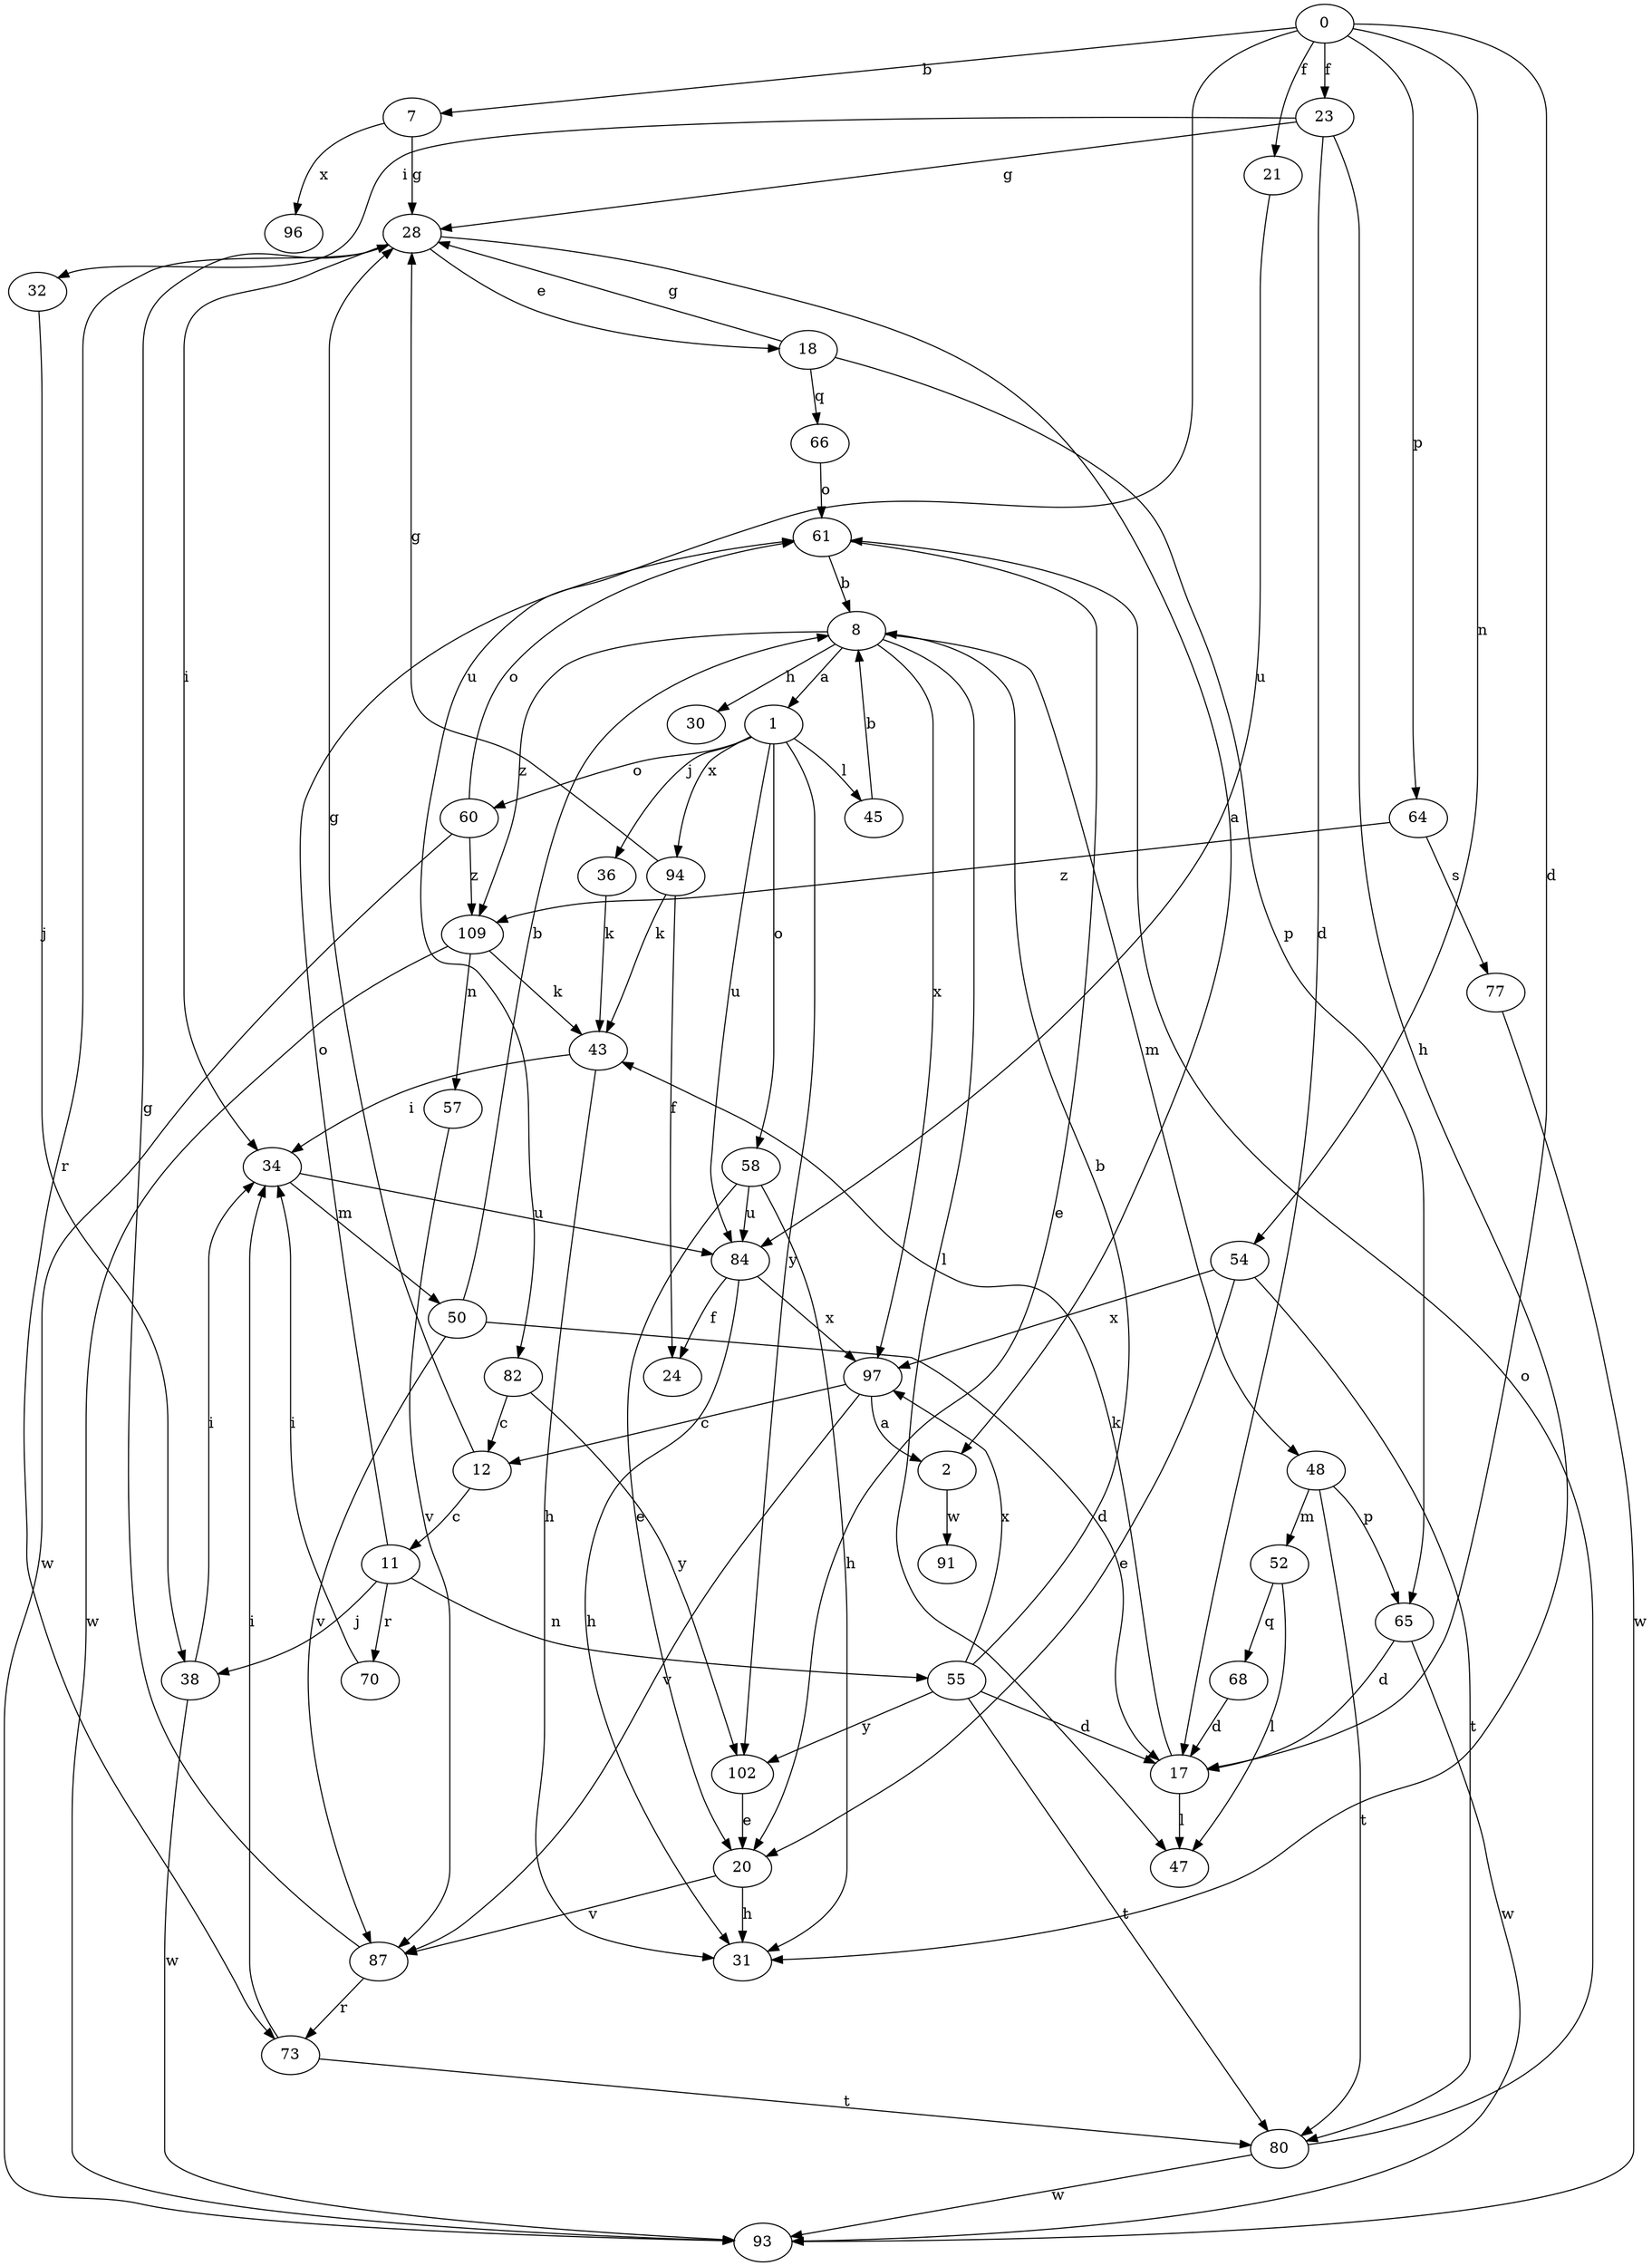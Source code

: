 strict digraph  {
0;
1;
2;
7;
8;
11;
12;
17;
18;
20;
21;
23;
24;
28;
30;
31;
32;
34;
36;
38;
43;
45;
47;
48;
50;
52;
54;
55;
57;
58;
60;
61;
64;
65;
66;
68;
70;
73;
77;
80;
82;
84;
87;
91;
93;
94;
96;
97;
102;
109;
0 -> 7  [label=b];
0 -> 17  [label=d];
0 -> 21  [label=f];
0 -> 23  [label=f];
0 -> 54  [label=n];
0 -> 64  [label=p];
0 -> 82  [label=u];
1 -> 36  [label=j];
1 -> 45  [label=l];
1 -> 58  [label=o];
1 -> 60  [label=o];
1 -> 84  [label=u];
1 -> 94  [label=x];
1 -> 102  [label=y];
2 -> 91  [label=w];
7 -> 28  [label=g];
7 -> 96  [label=x];
8 -> 1  [label=a];
8 -> 30  [label=h];
8 -> 47  [label=l];
8 -> 48  [label=m];
8 -> 97  [label=x];
8 -> 109  [label=z];
11 -> 38  [label=j];
11 -> 55  [label=n];
11 -> 61  [label=o];
11 -> 70  [label=r];
12 -> 11  [label=c];
12 -> 28  [label=g];
17 -> 43  [label=k];
17 -> 47  [label=l];
18 -> 28  [label=g];
18 -> 65  [label=p];
18 -> 66  [label=q];
20 -> 31  [label=h];
20 -> 87  [label=v];
21 -> 84  [label=u];
23 -> 17  [label=d];
23 -> 28  [label=g];
23 -> 31  [label=h];
23 -> 32  [label=i];
28 -> 2  [label=a];
28 -> 18  [label=e];
28 -> 34  [label=i];
28 -> 73  [label=r];
32 -> 38  [label=j];
34 -> 50  [label=m];
34 -> 84  [label=u];
36 -> 43  [label=k];
38 -> 34  [label=i];
38 -> 93  [label=w];
43 -> 31  [label=h];
43 -> 34  [label=i];
45 -> 8  [label=b];
48 -> 52  [label=m];
48 -> 65  [label=p];
48 -> 80  [label=t];
50 -> 8  [label=b];
50 -> 17  [label=d];
50 -> 87  [label=v];
52 -> 47  [label=l];
52 -> 68  [label=q];
54 -> 20  [label=e];
54 -> 80  [label=t];
54 -> 97  [label=x];
55 -> 8  [label=b];
55 -> 17  [label=d];
55 -> 80  [label=t];
55 -> 97  [label=x];
55 -> 102  [label=y];
57 -> 87  [label=v];
58 -> 20  [label=e];
58 -> 31  [label=h];
58 -> 84  [label=u];
60 -> 61  [label=o];
60 -> 93  [label=w];
60 -> 109  [label=z];
61 -> 8  [label=b];
61 -> 20  [label=e];
64 -> 77  [label=s];
64 -> 109  [label=z];
65 -> 17  [label=d];
65 -> 93  [label=w];
66 -> 61  [label=o];
68 -> 17  [label=d];
70 -> 34  [label=i];
73 -> 34  [label=i];
73 -> 80  [label=t];
77 -> 93  [label=w];
80 -> 61  [label=o];
80 -> 93  [label=w];
82 -> 12  [label=c];
82 -> 102  [label=y];
84 -> 24  [label=f];
84 -> 31  [label=h];
84 -> 97  [label=x];
87 -> 28  [label=g];
87 -> 73  [label=r];
94 -> 24  [label=f];
94 -> 28  [label=g];
94 -> 43  [label=k];
97 -> 2  [label=a];
97 -> 12  [label=c];
97 -> 87  [label=v];
102 -> 20  [label=e];
109 -> 43  [label=k];
109 -> 57  [label=n];
109 -> 93  [label=w];
}
